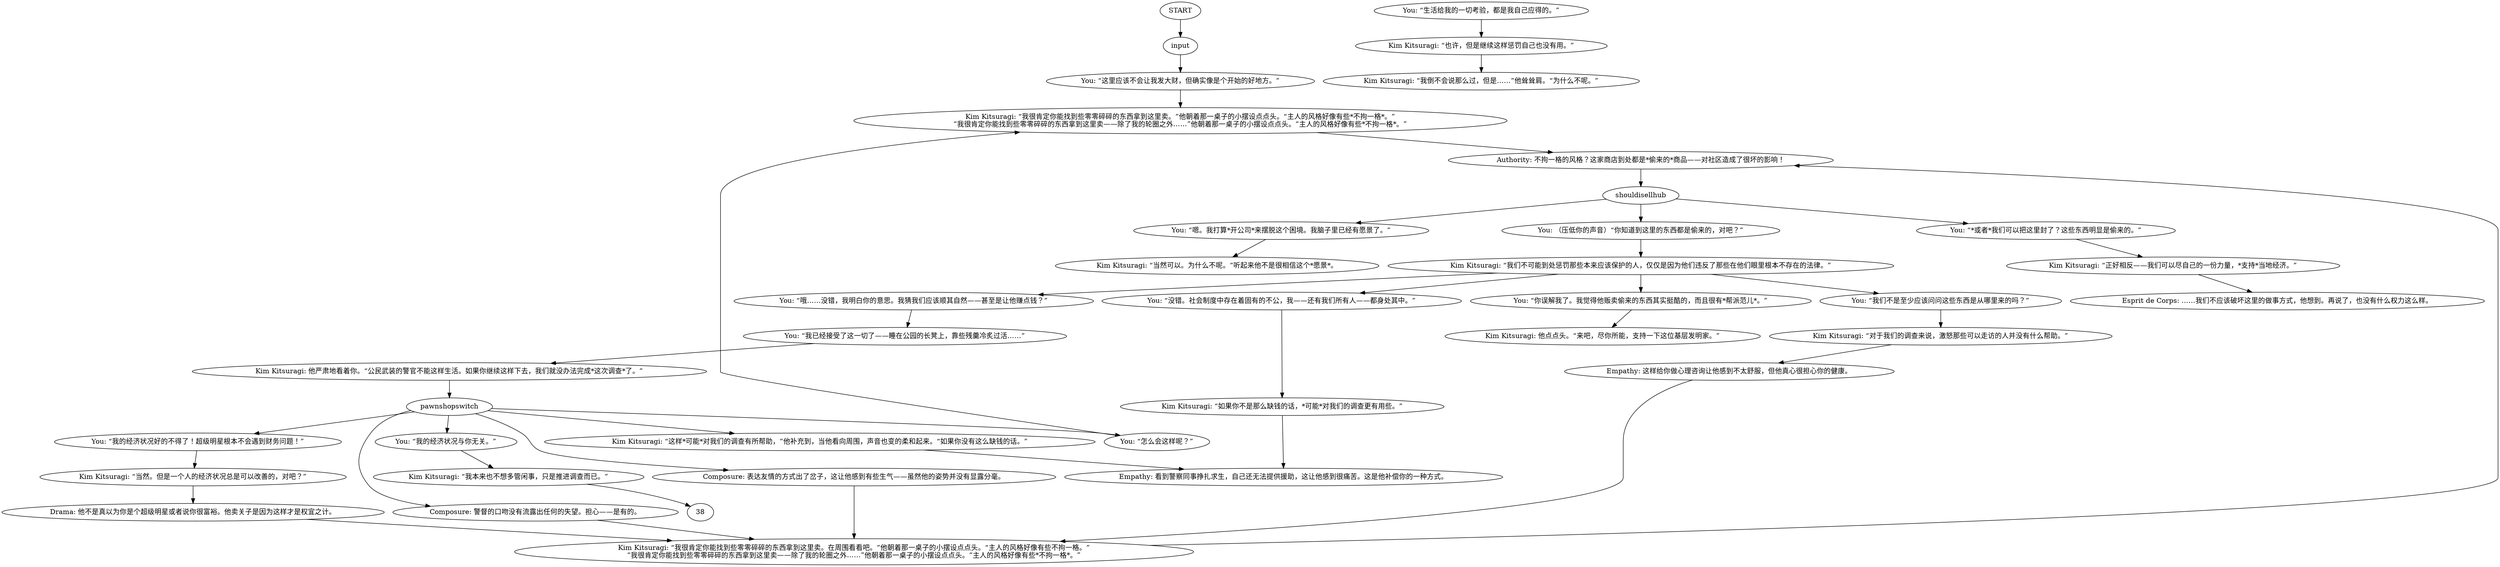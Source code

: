 # KIM SWITCH / PAWNSHOP
# Kim suggests you can get money by selling things here.
# ==================================================
digraph G {
	  0 [label="START"];
	  1 [label="input"];
	  2 [label="Kim Kitsuragi: “我很肯定你能找到些零零碎碎的东西拿到这里卖。”他朝着那一桌子的小摆设点点头。“主人的风格好像有些*不拘一格*。”\n“我很肯定你能找到些零零碎碎的东西拿到这里卖——除了我的轮圈之外……”他朝着那一桌子的小摆设点点头。“主人的风格好像有些*不拘一格*。”"];
	  3 [label="Empathy: 看到警察同事挣扎求生，自己还无法提供援助，这让他感到很痛苦。这是他补偿你的一种方式。"];
	  4 [label="You: “*或者*我们可以把这里封了？这些东西明显是偷来的。”"];
	  5 [label="Kim Kitsuragi: “当然。但是一个人的经济状况总是可以改善的，对吧？”"];
	  6 [label="shouldisellhub"];
	  7 [label="You: “你误解我了。我觉得他贩卖偷来的东西其实挺酷的，而且很有*帮派范儿*。”"];
	  8 [label="Kim Kitsuragi: “对于我们的调查来说，激怒那些可以走访的人并没有什么帮助。”"];
	  9 [label="You: “我的经济状况好的不得了！超级明星根本不会遇到财务问题！”"];
	  10 [label="Kim Kitsuragi: “当然可以。为什么不呢。”听起来他不是很相信这个*愿景*。"];
	  11 [label="Kim Kitsuragi: “正好相反——我们可以尽自己的一份力量，*支持*当地经济。”"];
	  12 [label="You: “我的经济状况与你无关。”"];
	  13 [label="You: “嗯。我打算*开公司*来摆脱这个困境。我脑子里已经有愿景了。”"];
	  14 [label="Kim Kitsuragi: “也许，但是继续这样惩罚自己也没有用。”"];
	  15 [label="Kim Kitsuragi: “我很肯定你能找到些零零碎碎的东西拿到这里卖。在周围看看吧。”他朝着那一桌子的小摆设点点头。“主人的风格好像有些不拘一格。”\n“我很肯定你能找到些零零碎碎的东西拿到这里卖——除了我的轮圈之外……”他朝着那一桌子的小摆设点点头。“主人的风格好像有些*不拘一格*。”"];
	  16 [label="You: “哦……没错，我明白你的意思。我猜我们应该顺其自然——甚至是让他赚点钱？”"];
	  17 [label="Kim Kitsuragi: “我本来也不想多管闲事，只是推进调查而已。”"];
	  18 [label="Drama: 他不是真以为你是个超级明星或者说你很富裕。他卖关子是因为这样才是权宜之计。"];
	  19 [label="Authority: 不拘一格的风格？这家商店到处都是*偷来的*商品——对社区造成了很坏的影响！"];
	  20 [label="Kim Kitsuragi: “我们不可能到处惩罚那些本来应该保护的人，仅仅是因为他们违反了那些在他们眼里根本不存在的法律。”"];
	  21 [label="Kim Kitsuragi: 他严肃地看着你。“公民武装的警官不能这样生活。如果你继续这样下去，我们就没办法完成*这次调查*了。”"];
	  22 [label="You: “我们不是至少应该问问这些东西是从哪里来的吗？”"];
	  23 [label="Esprit de Corps: ……我们不应该破坏这里的做事方式，他想到。再说了，也没有什么权力这么样。"];
	  24 [label="You: （压低你的声音）“你知道到这里的东西都是偷来的，对吧？”"];
	  25 [label="You: “怎么会这样呢？”"];
	  26 [label="You: “没错。社会制度中存在着固有的不公，我——还有我们所有人——都身处其中。”"];
	  27 [label="You: “生活给我的一切考验，都是我自己应得的。”"];
	  28 [label="Composure: 警督的口吻没有流露出任何的失望。担心——是有的。"];
	  29 [label="pawnshopswitch"];
	  30 [label="You: “这里应该不会让我发大财，但确实像是个开始的好地方。”"];
	  31 [label="Kim Kitsuragi: “这样*可能*对我们的调查有所帮助，”他补充到，当他看向周围，声音也变的柔和起来。“如果你没有这么缺钱的话。”"];
	  32 [label="Empathy: 这样给你做心理咨询让他感到不太舒服，但他真心很担心你的健康。"];
	  33 [label="Kim Kitsuragi: “我倒不会说那么过，但是……”他耸耸肩。“为什么不呢。”"];
	  34 [label="Kim Kitsuragi: 他点点头。“来吧，尽你所能，支持一下这位基层发明家。”"];
	  35 [label="Kim Kitsuragi: “如果你不是那么缺钱的话，*可能*对我们的调查更有用些。”"];
	  36 [label="You: “我已经接受了这一切了——睡在公园的长凳上，靠些残羹冷炙过活……”"];
	  37 [label="Composure: 表达友情的方式出了岔子，这让他感到有些生气——虽然他的姿势并没有显露分毫。"];
	  0 -> 1
	  1 -> 30
	  2 -> 19
	  4 -> 11
	  5 -> 18
	  6 -> 24
	  6 -> 4
	  6 -> 13
	  7 -> 34
	  8 -> 32
	  9 -> 5
	  11 -> 23
	  12 -> 17
	  13 -> 10
	  14 -> 33
	  15 -> 19
	  16 -> 36
	  17 -> 38
	  18 -> 15
	  19 -> 6
	  20 -> 16
	  20 -> 26
	  20 -> 22
	  20 -> 7
	  21 -> 29
	  22 -> 8
	  24 -> 20
	  25 -> 2
	  26 -> 35
	  27 -> 14
	  28 -> 15
	  29 -> 37
	  29 -> 9
	  29 -> 12
	  29 -> 25
	  29 -> 28
	  29 -> 31
	  30 -> 2
	  31 -> 3
	  32 -> 15
	  35 -> 3
	  36 -> 21
	  37 -> 15
}

